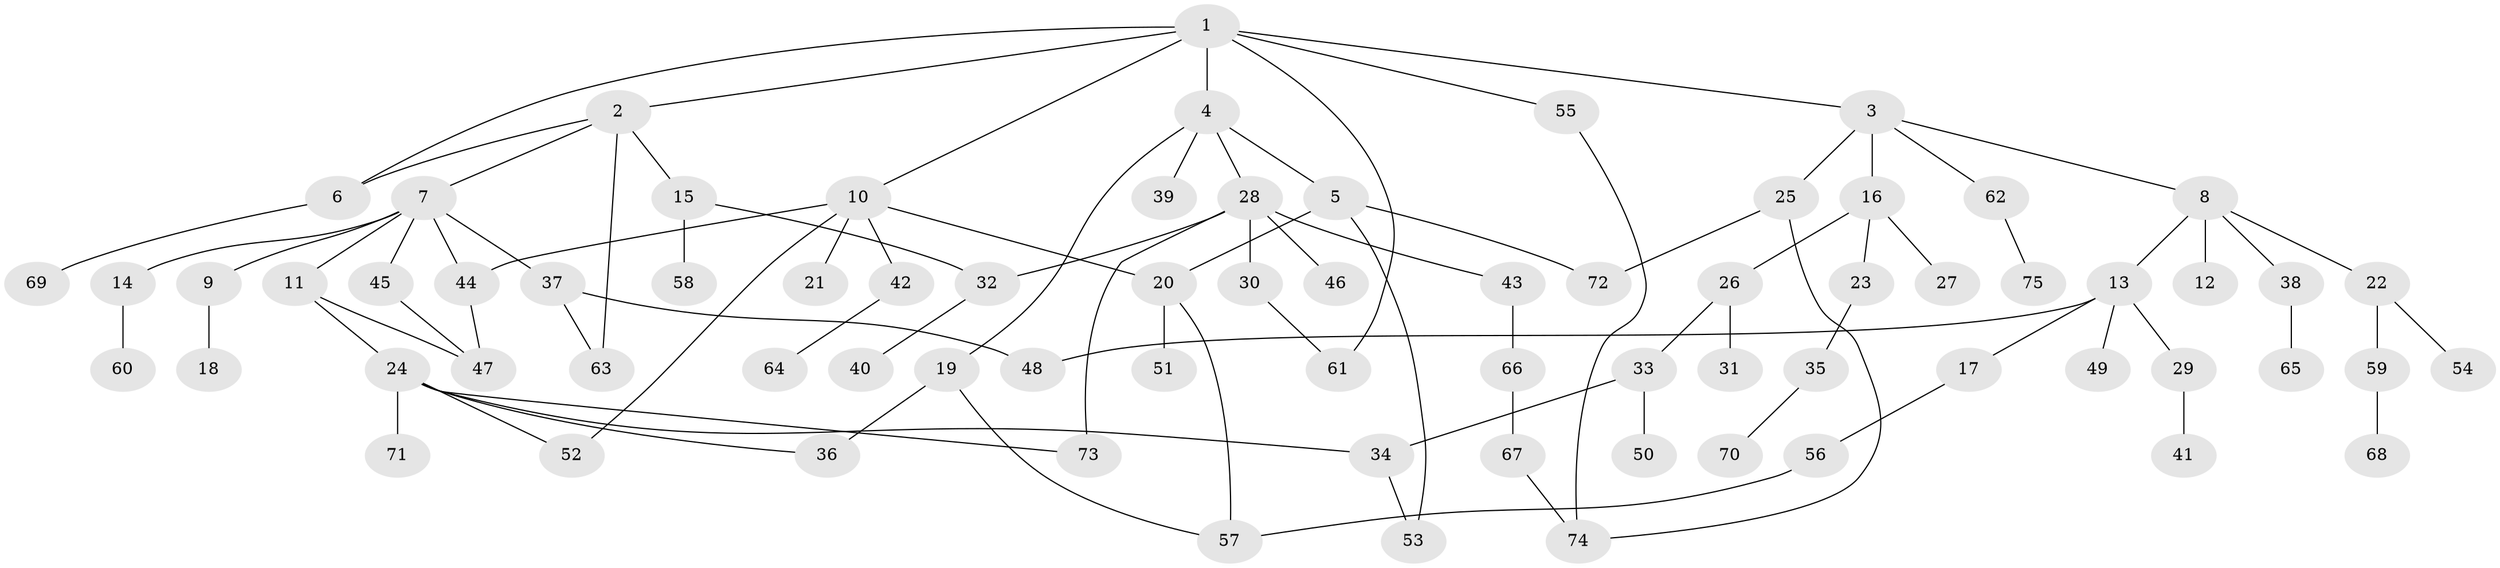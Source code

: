 // coarse degree distribution, {7: 0.08333333333333333, 4: 0.125, 1: 0.375, 3: 0.14583333333333334, 5: 0.0625, 2: 0.1875, 6: 0.020833333333333332}
// Generated by graph-tools (version 1.1) at 2025/41/03/06/25 10:41:25]
// undirected, 75 vertices, 93 edges
graph export_dot {
graph [start="1"]
  node [color=gray90,style=filled];
  1;
  2;
  3;
  4;
  5;
  6;
  7;
  8;
  9;
  10;
  11;
  12;
  13;
  14;
  15;
  16;
  17;
  18;
  19;
  20;
  21;
  22;
  23;
  24;
  25;
  26;
  27;
  28;
  29;
  30;
  31;
  32;
  33;
  34;
  35;
  36;
  37;
  38;
  39;
  40;
  41;
  42;
  43;
  44;
  45;
  46;
  47;
  48;
  49;
  50;
  51;
  52;
  53;
  54;
  55;
  56;
  57;
  58;
  59;
  60;
  61;
  62;
  63;
  64;
  65;
  66;
  67;
  68;
  69;
  70;
  71;
  72;
  73;
  74;
  75;
  1 -- 2;
  1 -- 3;
  1 -- 4;
  1 -- 6;
  1 -- 10;
  1 -- 55;
  1 -- 61;
  2 -- 7;
  2 -- 15;
  2 -- 63;
  2 -- 6;
  3 -- 8;
  3 -- 16;
  3 -- 25;
  3 -- 62;
  4 -- 5;
  4 -- 19;
  4 -- 28;
  4 -- 39;
  5 -- 72;
  5 -- 20;
  5 -- 53;
  6 -- 69;
  7 -- 9;
  7 -- 11;
  7 -- 14;
  7 -- 37;
  7 -- 45;
  7 -- 44;
  8 -- 12;
  8 -- 13;
  8 -- 22;
  8 -- 38;
  9 -- 18;
  10 -- 20;
  10 -- 21;
  10 -- 42;
  10 -- 44;
  10 -- 52;
  11 -- 24;
  11 -- 47;
  13 -- 17;
  13 -- 29;
  13 -- 48;
  13 -- 49;
  14 -- 60;
  15 -- 32;
  15 -- 58;
  16 -- 23;
  16 -- 26;
  16 -- 27;
  17 -- 56;
  19 -- 36;
  19 -- 57;
  20 -- 51;
  20 -- 57;
  22 -- 54;
  22 -- 59;
  23 -- 35;
  24 -- 36;
  24 -- 71;
  24 -- 73;
  24 -- 52;
  24 -- 34;
  25 -- 74;
  25 -- 72;
  26 -- 31;
  26 -- 33;
  28 -- 30;
  28 -- 43;
  28 -- 46;
  28 -- 32;
  28 -- 73;
  29 -- 41;
  30 -- 61;
  32 -- 40;
  33 -- 34;
  33 -- 50;
  34 -- 53;
  35 -- 70;
  37 -- 63;
  37 -- 48;
  38 -- 65;
  42 -- 64;
  43 -- 66;
  44 -- 47;
  45 -- 47;
  55 -- 74;
  56 -- 57;
  59 -- 68;
  62 -- 75;
  66 -- 67;
  67 -- 74;
}
